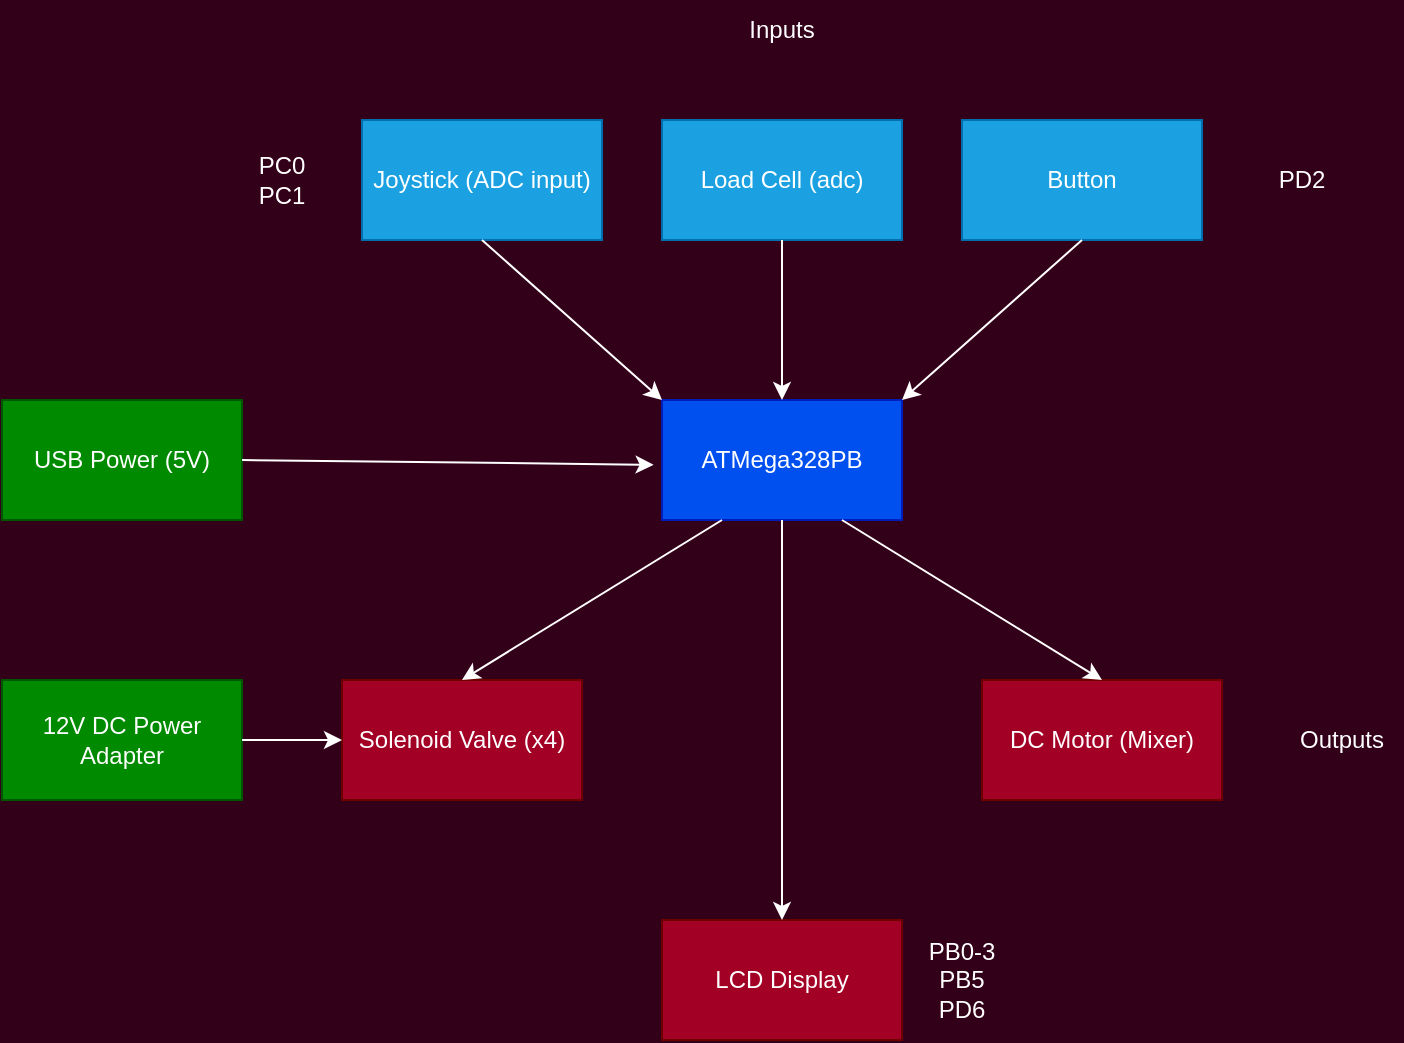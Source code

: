 <mxfile version="24.2.3" type="github">
  <diagram name="Page-1" id="_Pjzml7Ek-Qz7xHTFI4N">
    <mxGraphModel dx="1050" dy="699" grid="1" gridSize="10" guides="1" tooltips="1" connect="1" arrows="1" fold="1" page="1" pageScale="1" pageWidth="850" pageHeight="1100" background="#33001A" math="0" shadow="0">
      <root>
        <mxCell id="0" />
        <mxCell id="1" parent="0" />
        <mxCell id="GUOITDrn8Km4WmldIUCv-1" value="ATMega328PB" style="rounded=0;whiteSpace=wrap;html=1;fillColor=#0050ef;strokeColor=#001DBC;fontColor=#ffffff;" parent="1" vertex="1">
          <mxGeometry x="360" y="310" width="120" height="60" as="geometry" />
        </mxCell>
        <mxCell id="GUOITDrn8Km4WmldIUCv-2" value="Solenoid Valve (x4)" style="rounded=0;whiteSpace=wrap;html=1;fillColor=#a20025;fontColor=#ffffff;strokeColor=#6F0000;" parent="1" vertex="1">
          <mxGeometry x="200" y="450" width="120" height="60" as="geometry" />
        </mxCell>
        <mxCell id="GUOITDrn8Km4WmldIUCv-3" value="LCD Display" style="rounded=0;whiteSpace=wrap;html=1;fillColor=#a20025;fontColor=#ffffff;strokeColor=#6F0000;" parent="1" vertex="1">
          <mxGeometry x="360" y="570" width="120" height="60" as="geometry" />
        </mxCell>
        <mxCell id="GUOITDrn8Km4WmldIUCv-4" value="Joystick (ADC input)" style="rounded=0;whiteSpace=wrap;html=1;fillColor=#1ba1e2;fontColor=#ffffff;strokeColor=#006EAF;" parent="1" vertex="1">
          <mxGeometry x="210" y="170" width="120" height="60" as="geometry" />
        </mxCell>
        <mxCell id="GUOITDrn8Km4WmldIUCv-5" value="Button" style="rounded=0;whiteSpace=wrap;html=1;fillColor=#1ba1e2;fontColor=#ffffff;strokeColor=#006EAF;" parent="1" vertex="1">
          <mxGeometry x="510" y="170" width="120" height="60" as="geometry" />
        </mxCell>
        <mxCell id="GUOITDrn8Km4WmldIUCv-6" value="DC Motor (Mixer)" style="rounded=0;whiteSpace=wrap;html=1;fillColor=#a20025;fontColor=#ffffff;strokeColor=#6F0000;" parent="1" vertex="1">
          <mxGeometry x="520" y="450" width="120" height="60" as="geometry" />
        </mxCell>
        <mxCell id="GUOITDrn8Km4WmldIUCv-7" value="12V DC Power Adapter" style="rounded=0;whiteSpace=wrap;html=1;fillColor=#008a00;fontColor=#ffffff;strokeColor=#005700;" parent="1" vertex="1">
          <mxGeometry x="30" y="450" width="120" height="60" as="geometry" />
        </mxCell>
        <mxCell id="GUOITDrn8Km4WmldIUCv-8" value="" style="endArrow=classic;html=1;rounded=0;exitX=0.5;exitY=1;exitDx=0;exitDy=0;entryX=0;entryY=0;entryDx=0;entryDy=0;strokeColor=#FFFFFF;" parent="1" source="GUOITDrn8Km4WmldIUCv-4" target="GUOITDrn8Km4WmldIUCv-1" edge="1">
          <mxGeometry width="50" height="50" relative="1" as="geometry">
            <mxPoint x="330" y="280" as="sourcePoint" />
            <mxPoint x="380" y="230" as="targetPoint" />
          </mxGeometry>
        </mxCell>
        <mxCell id="GUOITDrn8Km4WmldIUCv-9" value="" style="endArrow=classic;html=1;rounded=0;exitX=0.5;exitY=1;exitDx=0;exitDy=0;strokeColor=#FFFFFF;" parent="1" source="GUOITDrn8Km4WmldIUCv-5" edge="1">
          <mxGeometry width="50" height="50" relative="1" as="geometry">
            <mxPoint x="570" y="310" as="sourcePoint" />
            <mxPoint x="480" y="310" as="targetPoint" />
          </mxGeometry>
        </mxCell>
        <mxCell id="GUOITDrn8Km4WmldIUCv-10" value="" style="endArrow=classic;html=1;rounded=0;entryX=0;entryY=0.5;entryDx=0;entryDy=0;exitX=1;exitY=0.5;exitDx=0;exitDy=0;strokeColor=#FFFFFF;" parent="1" source="GUOITDrn8Km4WmldIUCv-7" target="GUOITDrn8Km4WmldIUCv-2" edge="1">
          <mxGeometry width="50" height="50" relative="1" as="geometry">
            <mxPoint x="180" y="500" as="sourcePoint" />
            <mxPoint x="200" y="410" as="targetPoint" />
          </mxGeometry>
        </mxCell>
        <mxCell id="GUOITDrn8Km4WmldIUCv-11" value="" style="endArrow=classic;html=1;rounded=0;exitX=0.25;exitY=1;exitDx=0;exitDy=0;entryX=0.5;entryY=0;entryDx=0;entryDy=0;strokeColor=#FFFFFF;" parent="1" source="GUOITDrn8Km4WmldIUCv-1" target="GUOITDrn8Km4WmldIUCv-2" edge="1">
          <mxGeometry width="50" height="50" relative="1" as="geometry">
            <mxPoint x="230" y="400" as="sourcePoint" />
            <mxPoint x="280" y="350" as="targetPoint" />
          </mxGeometry>
        </mxCell>
        <mxCell id="GUOITDrn8Km4WmldIUCv-12" value="" style="endArrow=classic;html=1;rounded=0;exitX=0.5;exitY=1;exitDx=0;exitDy=0;entryX=0.5;entryY=0;entryDx=0;entryDy=0;strokeColor=#FFFFFF;" parent="1" source="GUOITDrn8Km4WmldIUCv-1" target="GUOITDrn8Km4WmldIUCv-3" edge="1">
          <mxGeometry width="50" height="50" relative="1" as="geometry">
            <mxPoint x="580" y="400" as="sourcePoint" />
            <mxPoint x="630" y="350" as="targetPoint" />
          </mxGeometry>
        </mxCell>
        <mxCell id="GUOITDrn8Km4WmldIUCv-13" value="" style="endArrow=classic;html=1;rounded=0;entryX=0.5;entryY=0;entryDx=0;entryDy=0;exitX=0.75;exitY=1;exitDx=0;exitDy=0;strokeColor=#FFFFFF;" parent="1" source="GUOITDrn8Km4WmldIUCv-1" target="GUOITDrn8Km4WmldIUCv-6" edge="1">
          <mxGeometry width="50" height="50" relative="1" as="geometry">
            <mxPoint x="460" y="400" as="sourcePoint" />
            <mxPoint x="610" y="360" as="targetPoint" />
          </mxGeometry>
        </mxCell>
        <mxCell id="GUOITDrn8Km4WmldIUCv-14" value="USB Power (5V)" style="rounded=0;whiteSpace=wrap;html=1;fillColor=#008a00;fontColor=#ffffff;strokeColor=#005700;" parent="1" vertex="1">
          <mxGeometry x="30" y="310" width="120" height="60" as="geometry" />
        </mxCell>
        <mxCell id="GUOITDrn8Km4WmldIUCv-15" value="" style="endArrow=classic;html=1;rounded=0;exitX=1;exitY=0.5;exitDx=0;exitDy=0;entryX=-0.035;entryY=0.54;entryDx=0;entryDy=0;entryPerimeter=0;strokeColor=#FFFFFF;" parent="1" source="GUOITDrn8Km4WmldIUCv-14" target="GUOITDrn8Km4WmldIUCv-1" edge="1">
          <mxGeometry width="50" height="50" relative="1" as="geometry">
            <mxPoint x="90" y="390" as="sourcePoint" />
            <mxPoint x="330" y="370" as="targetPoint" />
          </mxGeometry>
        </mxCell>
        <mxCell id="GUOITDrn8Km4WmldIUCv-16" value="&lt;font color=&quot;#ffffff&quot;&gt;Inputs&lt;/font&gt;" style="text;html=1;align=center;verticalAlign=middle;whiteSpace=wrap;rounded=0;" parent="1" vertex="1">
          <mxGeometry x="390" y="110" width="60" height="30" as="geometry" />
        </mxCell>
        <mxCell id="GUOITDrn8Km4WmldIUCv-17" value="&lt;font color=&quot;#ffffff&quot;&gt;Outputs&lt;/font&gt;" style="text;html=1;align=center;verticalAlign=middle;whiteSpace=wrap;rounded=0;" parent="1" vertex="1">
          <mxGeometry x="670" y="465" width="60" height="30" as="geometry" />
        </mxCell>
        <mxCell id="GUOITDrn8Km4WmldIUCv-19" value="Load Cell (adc)" style="rounded=0;whiteSpace=wrap;html=1;fillColor=#1ba1e2;fontColor=#ffffff;strokeColor=#006EAF;" parent="1" vertex="1">
          <mxGeometry x="360" y="170" width="120" height="60" as="geometry" />
        </mxCell>
        <mxCell id="GUOITDrn8Km4WmldIUCv-21" value="" style="endArrow=classic;html=1;rounded=0;exitX=0.5;exitY=1;exitDx=0;exitDy=0;entryX=0.5;entryY=0;entryDx=0;entryDy=0;strokeColor=#FFFFFF;" parent="1" source="GUOITDrn8Km4WmldIUCv-19" target="GUOITDrn8Km4WmldIUCv-1" edge="1">
          <mxGeometry width="50" height="50" relative="1" as="geometry">
            <mxPoint x="650" y="370" as="sourcePoint" />
            <mxPoint x="700" y="320" as="targetPoint" />
          </mxGeometry>
        </mxCell>
        <mxCell id="PIei5LJG7-MpowtV1-rV-1" value="&lt;font color=&quot;#ffffff&quot;&gt;PB0-3&lt;/font&gt;&lt;div&gt;&lt;font color=&quot;#ffffff&quot;&gt;PB5&lt;br&gt;PD6&lt;/font&gt;&lt;/div&gt;" style="text;html=1;align=center;verticalAlign=middle;whiteSpace=wrap;rounded=0;" vertex="1" parent="1">
          <mxGeometry x="480" y="585" width="60" height="30" as="geometry" />
        </mxCell>
        <mxCell id="PIei5LJG7-MpowtV1-rV-2" value="&lt;font color=&quot;#ffffff&quot;&gt;PC0&lt;/font&gt;&lt;div&gt;&lt;font color=&quot;#ffffff&quot;&gt;PC&lt;/font&gt;&lt;span style=&quot;color: rgb(255, 255, 255); background-color: initial;&quot;&gt;1&lt;/span&gt;&lt;/div&gt;" style="text;html=1;align=center;verticalAlign=middle;whiteSpace=wrap;rounded=0;" vertex="1" parent="1">
          <mxGeometry x="140" y="185" width="60" height="30" as="geometry" />
        </mxCell>
        <mxCell id="PIei5LJG7-MpowtV1-rV-3" value="&lt;font color=&quot;#ffffff&quot;&gt;PD2&lt;/font&gt;" style="text;html=1;align=center;verticalAlign=middle;whiteSpace=wrap;rounded=0;" vertex="1" parent="1">
          <mxGeometry x="650" y="185" width="60" height="30" as="geometry" />
        </mxCell>
      </root>
    </mxGraphModel>
  </diagram>
</mxfile>
